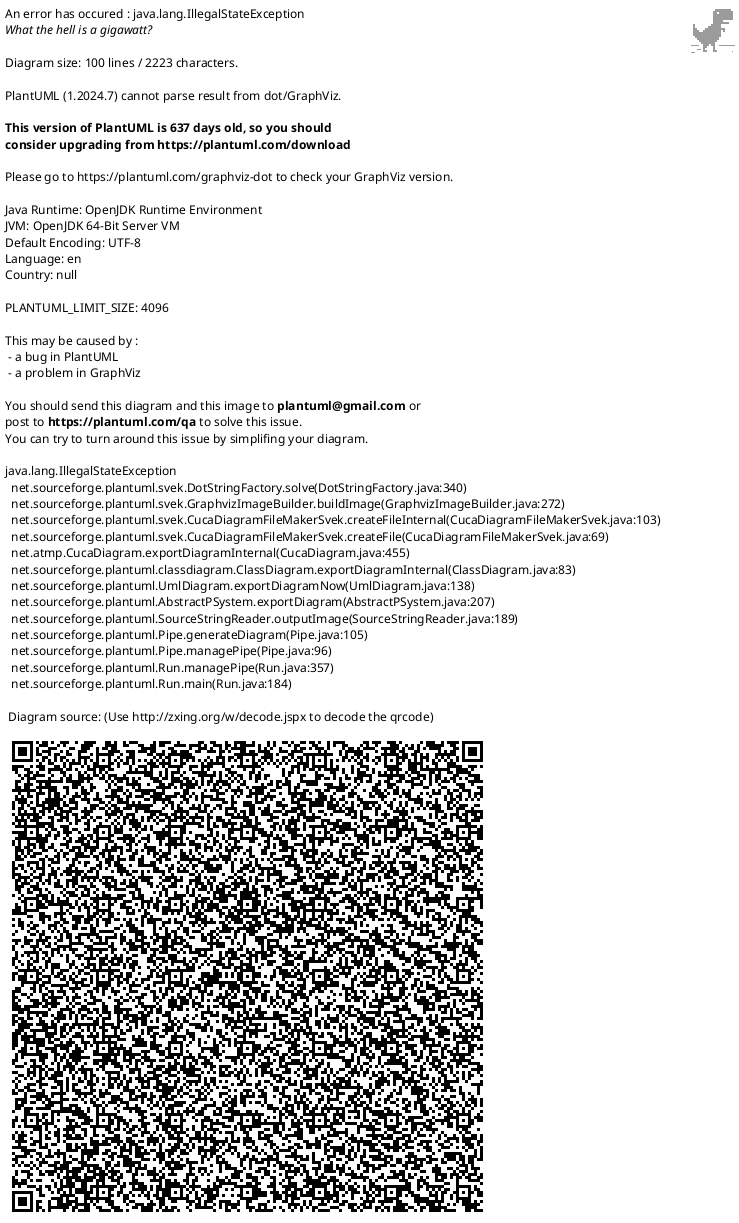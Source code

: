 @startuml data_classes

left to right direction
hide empty fields
hide empty methods
skinparam linetype ortho

entity "Users" as users
users : +First_name : string
users : +Last_name : string
users : +Email : string
users : +Created : datetime
users : +Last_logon : datetime
users : +Bio : string
users : +Image_link : string
users : +Active : boolean


entity "Items" as items
items : +Sale_type : integer
items : +Price_mimimum : float
items : +Price_fixed : float
items : +Seller : Users
items : +Condition : string
items : +Name : string
items : +Description : string
items : +Show_in_catalog : boolean
items : +Date_Ends : datetime
items : +Created : datetime
items : +Edited : datetime

entity "Offers" as offers
offers : +Offer_by : Users
offers : +Item : Items
offers : +Amount : float
offers : +Active : boolean

entity "Payments" as payments
payments : +Payee : Users
payments : +Seller : Users
payments : +Item : Items
payments : +Amount : float
payments : +Delivery_address : string
payments : +Delivery_address : string
payments : +Delivery_city : string
payments : +Delivery_postalcode : string
payments : +Delivery_country : Contries

entity "Item tags" as itemtags
itemtags : +Item : Items
itemtags : +Tag : Tags

entity "Item images" as itemimages
itemimages : +Item : Items
itemimages : +Url : string

entity "Tags" as tags
tags : +Name : string
tags : +Created : datetime

entity "Countries" as country
country : +Code : string
country : +Name Icelandic : string
country : +Name ISO3166 : string

entity "Ratings" as ratings
ratings : +From : Users
ratings : +To : Users
ratings : +Item : Items
ratings : +Rating : integer
ratings : +Details : string

entity "Messages" as messages
messages : +From : Users
messages : +To : Users
messages : +Sent : datetime
messages : +Recived : datetime
messages : +Subject : string
messages : +Text : string


users ||--o{ items
items }o--|| payments
itemimages }o--|| items
items }o--o{ itemtags
itemtags }|--|| tags
items --> offers
offers --> users
payments --> users : From
payments --> users : To
payments --> country
ratings --> users : From
ratings --> users : To
ratings --> items
messages --> users : From
messages --> users : To
messages --> items


@enduml